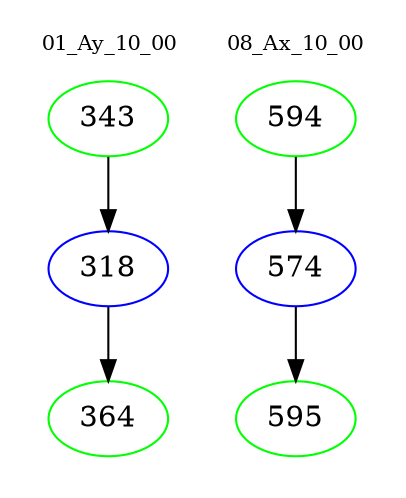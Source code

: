 digraph{
subgraph cluster_0 {
color = white
label = "01_Ay_10_00";
fontsize=10;
T0_343 [label="343", color="green"]
T0_343 -> T0_318 [color="black"]
T0_318 [label="318", color="blue"]
T0_318 -> T0_364 [color="black"]
T0_364 [label="364", color="green"]
}
subgraph cluster_1 {
color = white
label = "08_Ax_10_00";
fontsize=10;
T1_594 [label="594", color="green"]
T1_594 -> T1_574 [color="black"]
T1_574 [label="574", color="blue"]
T1_574 -> T1_595 [color="black"]
T1_595 [label="595", color="green"]
}
}
